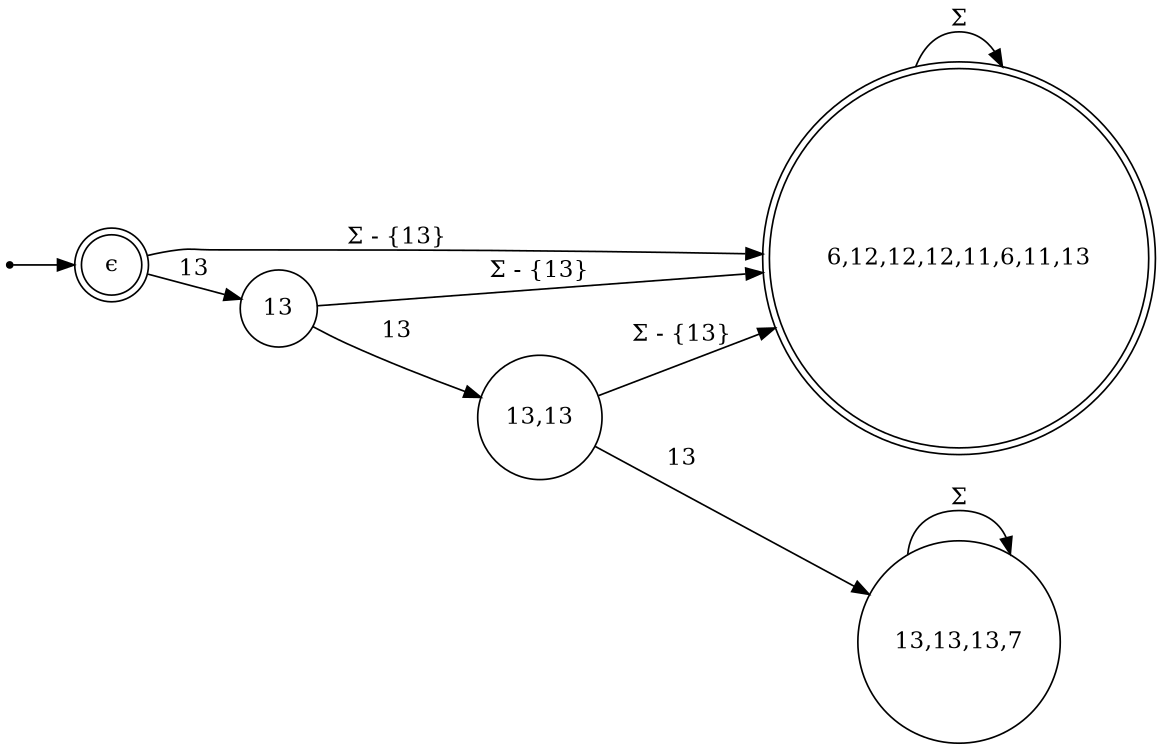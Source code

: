 digraph "Dataset4-1Acc1" {
	rankdir=LR size="8,5"
	node [shape=doublecircle]
	"ϵ"
	"6,12,12,12,11,6,11,13"
	node [shape=circle]
	13 -> "6,12,12,12,11,6,11,13" [label="Σ - {13}"]
	13 -> "13,13" [label=13]
	"ϵ" -> "6,12,12,12,11,6,11,13" [label="Σ - {13}"]
	"ϵ" -> 13 [label=13]
	"13,13" -> "6,12,12,12,11,6,11,13" [label="Σ - {13}"]
	"13,13" -> "13,13,13,7" [label=13]
	"6,12,12,12,11,6,11,13" -> "6,12,12,12,11,6,11,13" [label="Σ"]
	"13,13,13,7" -> "13,13,13,7" [label="Σ"]
	node [shape=point]
	start
	start -> "ϵ"
}
